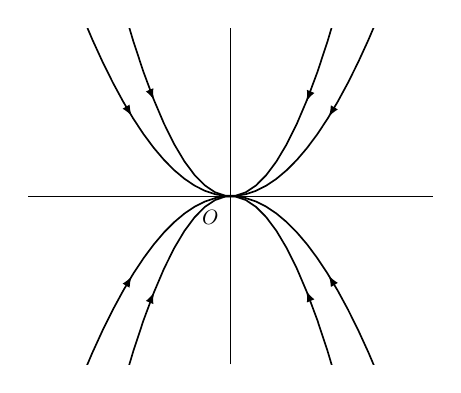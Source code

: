 \begin{tikzpicture}[scale=.75]
\begin{axis}[axis lines*=middle,xmin=-2,xmax=2,ymin=-2,ymax=2,ticks=none]
    \addplot[thick,samples=100,decoration = {markings,
        mark=at position 0.47 with {\arrow {latex}},mark=at position 0.53 with {\arrowreversed {latex}}  },postaction={decorate}] (x,x^2);
    \addplot[thick,samples=100,decoration = {markings,
        mark=at position 0.485 with {\arrow {latex}},mark=at position 0.515 with {\arrowreversed {latex}}  },postaction={decorate}] (x,2*x^2);
    \addplot[thick,samples=100,decoration = {markings,
        mark=at position 0.47 with {\arrow {latex}},mark=at position 0.53 with {\arrowreversed {latex}}  },postaction={decorate}] (x,-x^2);
    \addplot[thick,samples=100,decoration = {markings,
        mark=at position 0.485 with {\arrow {latex}},mark=at position 0.515 with {\arrowreversed {latex}}  },postaction={decorate}] (x,-2*x^2);
    \node at (-.2,-.25) {$O$};
    \end{axis}
    \end{tikzpicture}